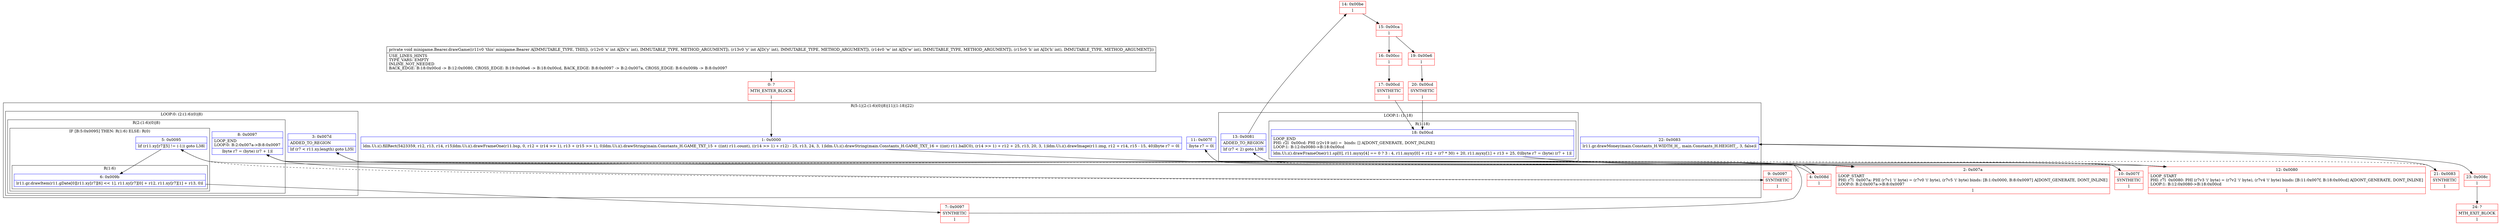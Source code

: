 digraph "CFG forminigame.Bearer.drawGame(IIII)V" {
subgraph cluster_Region_1216984007 {
label = "R(5:1|(2:(1:6)(0)|8)|11|(1:18)|22)";
node [shape=record,color=blue];
Node_1 [shape=record,label="{1\:\ 0x0000|ldm.Ui.i().fillRect(5423359, r12, r13, r14, r15)ldm.Ui.i().drawFrameOne(r11.bsp, 0, r12 + (r14 \>\> 1), r13 + (r15 \>\> 1), 0)ldm.Ui.i().drawString(main.Constants_H.GAME_TXT_15 + ((int) r11.count), ((r14 \>\> 1) + r12) \- 25, r13, 24, 3, 1)ldm.Ui.i().drawString(main.Constants_H.GAME_TXT_16 + ((int) r11.ballC0), (r14 \>\> 1) + r12 + 25, r13, 20, 3, 1)ldm.Ui.i().drawImage(r11.img, r12 + r14, r15 \- 15, 40)lbyte r7 = 0l}"];
subgraph cluster_LoopRegion_1063486228 {
label = "LOOP:0: (2:(1:6)(0)|8)";
node [shape=record,color=blue];
Node_3 [shape=record,label="{3\:\ 0x007d|ADDED_TO_REGION\l|lif (r7 \< r11.xy.length) goto L35l}"];
subgraph cluster_Region_265298725 {
label = "R(2:(1:6)(0)|8)";
node [shape=record,color=blue];
subgraph cluster_IfRegion_2109192195 {
label = "IF [B:5:0x0095] THEN: R(1:6) ELSE: R(0)";
node [shape=record,color=blue];
Node_5 [shape=record,label="{5\:\ 0x0095|lif (r11.xy[r7][5] != (\-1)) goto L38l}"];
subgraph cluster_Region_2024090617 {
label = "R(1:6)";
node [shape=record,color=blue];
Node_6 [shape=record,label="{6\:\ 0x009b|lr11.gr.drawItem(r11.gDate[0][r11.xy[r7][6] \<\< 1], r11.xy[r7][0] + r12, r11.xy[r7][1] + r13, 0)l}"];
}
subgraph cluster_Region_698262238 {
label = "R(0)";
node [shape=record,color=blue];
}
}
Node_8 [shape=record,label="{8\:\ 0x0097|LOOP_END\lLOOP:0: B:2:0x007a\-\>B:8:0x0097\l|lbyte r7 = (byte) (r7 + 1)l}"];
}
}
Node_11 [shape=record,label="{11\:\ 0x007f|lbyte r7 = 0l}"];
subgraph cluster_LoopRegion_1534950618 {
label = "LOOP:1: (1:18)";
node [shape=record,color=blue];
Node_13 [shape=record,label="{13\:\ 0x0081|ADDED_TO_REGION\l|lif (r7 \< 2) goto L39l}"];
subgraph cluster_Region_1429906843 {
label = "R(1:18)";
node [shape=record,color=blue];
Node_18 [shape=record,label="{18\:\ 0x00cd|LOOP_END\lPHI: r2l  0x00cd: PHI (r2v19 int) =  binds: [] A[DONT_GENERATE, DONT_INLINE]\lLOOP:1: B:12:0x0080\-\>B:18:0x00cd\l|ldm.Ui.i().drawFrameOne(r11.sp[0], r11.myxy[4] == 0 ? 3 : 4, r11.myxy[0] + r12 + (r7 * 30) + 20, r11.myxy[1] + r13 + 25, 0)lbyte r7 = (byte) (r7 + 1)l}"];
}
}
Node_22 [shape=record,label="{22\:\ 0x0083|lr11.gr.drawMoney(main.Constants_H.WIDTH_H_, main.Constants_H.HEIGHT_, 3, false)l}"];
}
Node_0 [shape=record,color=red,label="{0\:\ ?|MTH_ENTER_BLOCK\l|l}"];
Node_2 [shape=record,color=red,label="{2\:\ 0x007a|LOOP_START\lPHI: r7l  0x007a: PHI (r7v1 'i' byte) = (r7v0 'i' byte), (r7v5 'i' byte) binds: [B:1:0x0000, B:8:0x0097] A[DONT_GENERATE, DONT_INLINE]\lLOOP:0: B:2:0x007a\-\>B:8:0x0097\l|l}"];
Node_4 [shape=record,color=red,label="{4\:\ 0x008d|l}"];
Node_7 [shape=record,color=red,label="{7\:\ 0x0097|SYNTHETIC\l|l}"];
Node_9 [shape=record,color=red,label="{9\:\ 0x0097|SYNTHETIC\l|l}"];
Node_10 [shape=record,color=red,label="{10\:\ 0x007f|SYNTHETIC\l|l}"];
Node_12 [shape=record,color=red,label="{12\:\ 0x0080|LOOP_START\lPHI: r7l  0x0080: PHI (r7v3 'i' byte) = (r7v2 'i' byte), (r7v4 'i' byte) binds: [B:11:0x007f, B:18:0x00cd] A[DONT_GENERATE, DONT_INLINE]\lLOOP:1: B:12:0x0080\-\>B:18:0x00cd\l|l}"];
Node_14 [shape=record,color=red,label="{14\:\ 0x00be|l}"];
Node_15 [shape=record,color=red,label="{15\:\ 0x00ca|l}"];
Node_16 [shape=record,color=red,label="{16\:\ 0x00cc|l}"];
Node_17 [shape=record,color=red,label="{17\:\ 0x00cd|SYNTHETIC\l|l}"];
Node_19 [shape=record,color=red,label="{19\:\ 0x00e6|l}"];
Node_20 [shape=record,color=red,label="{20\:\ 0x00cd|SYNTHETIC\l|l}"];
Node_21 [shape=record,color=red,label="{21\:\ 0x0083|SYNTHETIC\l|l}"];
Node_23 [shape=record,color=red,label="{23\:\ 0x008c|l}"];
Node_24 [shape=record,color=red,label="{24\:\ ?|MTH_EXIT_BLOCK\l|l}"];
MethodNode[shape=record,label="{private void minigame.Bearer.drawGame((r11v0 'this' minigame.Bearer A[IMMUTABLE_TYPE, THIS]), (r12v0 'x' int A[D('x' int), IMMUTABLE_TYPE, METHOD_ARGUMENT]), (r13v0 'y' int A[D('y' int), IMMUTABLE_TYPE, METHOD_ARGUMENT]), (r14v0 'w' int A[D('w' int), IMMUTABLE_TYPE, METHOD_ARGUMENT]), (r15v0 'h' int A[D('h' int), IMMUTABLE_TYPE, METHOD_ARGUMENT]))  | USE_LINES_HINTS\lTYPE_VARS: EMPTY\lINLINE_NOT_NEEDED\lBACK_EDGE: B:18:0x00cd \-\> B:12:0x0080, CROSS_EDGE: B:19:0x00e6 \-\> B:18:0x00cd, BACK_EDGE: B:8:0x0097 \-\> B:2:0x007a, CROSS_EDGE: B:6:0x009b \-\> B:8:0x0097\l}"];
MethodNode -> Node_0;
Node_1 -> Node_2;
Node_3 -> Node_4;
Node_3 -> Node_10[style=dashed];
Node_5 -> Node_6;
Node_5 -> Node_9[style=dashed];
Node_6 -> Node_7;
Node_8 -> Node_2;
Node_11 -> Node_12;
Node_13 -> Node_14;
Node_13 -> Node_21[style=dashed];
Node_18 -> Node_12;
Node_22 -> Node_23;
Node_0 -> Node_1;
Node_2 -> Node_3;
Node_4 -> Node_5;
Node_7 -> Node_8;
Node_9 -> Node_8;
Node_10 -> Node_11;
Node_12 -> Node_13;
Node_14 -> Node_15;
Node_15 -> Node_16;
Node_15 -> Node_19;
Node_16 -> Node_17;
Node_17 -> Node_18;
Node_19 -> Node_20;
Node_20 -> Node_18;
Node_21 -> Node_22;
Node_23 -> Node_24;
}


